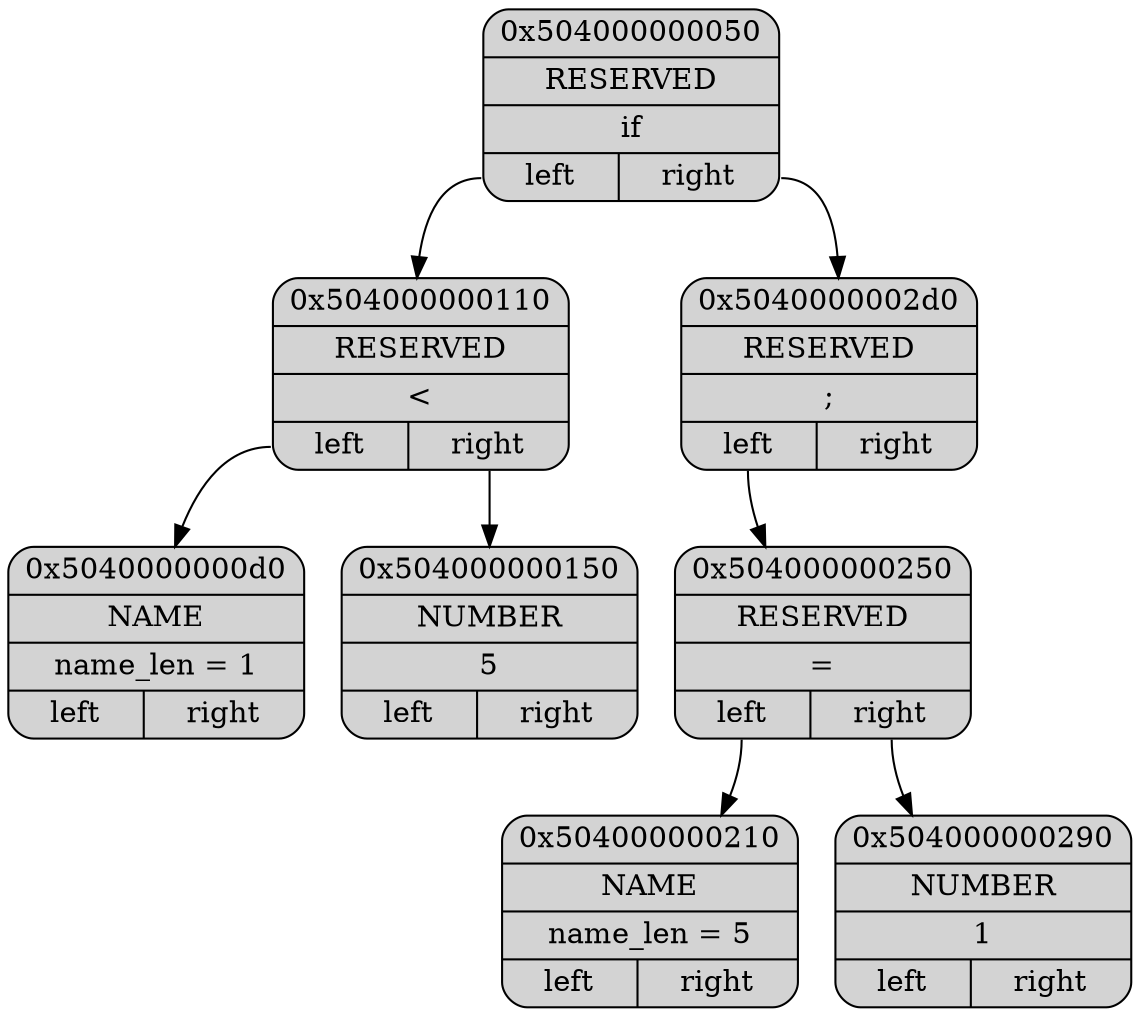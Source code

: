 digraph G
{
node[shape="record", style="rounded, filled"];

p0x504000000050[label = "{ <ptr> 0x504000000050 | <type> RESERVED | <data> \if | { <l>left|<r>right } }"];
p0x504000000110[label = "{ <ptr> 0x504000000110 | <type> RESERVED | <data> \< | { <l>left|<r>right } }"];
p0x5040000000d0[label = "{ <ptr> 0x5040000000d0 | <type> NAME | <data> name_len = 1 | { <l>left|<r>right } }"];
p0x504000000150[label = "{ <ptr> 0x504000000150 | <type> NUMBER | <data> 5 | { <l>left|<r>right } }"];
p0x5040000002d0[label = "{ <ptr> 0x5040000002d0 | <type> RESERVED | <data> \; | { <l>left|<r>right } }"];
p0x504000000250[label = "{ <ptr> 0x504000000250 | <type> RESERVED | <data> \= | { <l>left|<r>right } }"];
p0x504000000210[label = "{ <ptr> 0x504000000210 | <type> NAME | <data> name_len = 5 | { <l>left|<r>right } }"];
p0x504000000290[label = "{ <ptr> 0x504000000290 | <type> NUMBER | <data> 1 | { <l>left|<r>right } }"];

p0x504000000050:<l> -> p0x504000000110
p0x504000000110:<l> -> p0x5040000000d0
p0x504000000110:<r> -> p0x504000000150
p0x504000000050:<r> -> p0x5040000002d0
p0x5040000002d0:<l> -> p0x504000000250
p0x504000000250:<l> -> p0x504000000210
p0x504000000250:<r> -> p0x504000000290
}
